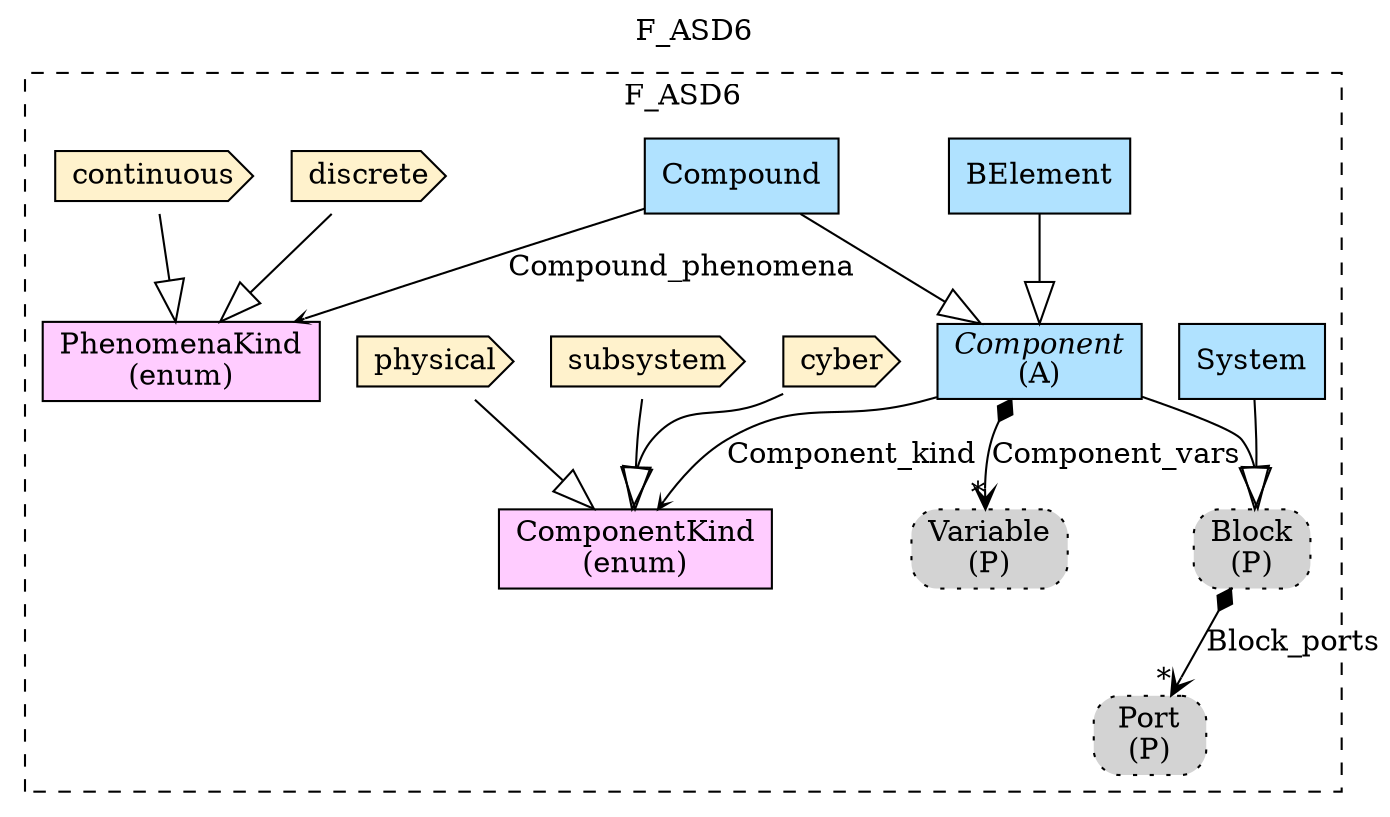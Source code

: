 digraph {graph[label=F_ASD6,labelloc=tl,labelfontsize=12];
subgraph cluster_F_ASD6{style=dashed;label=F_ASD6;
"PBlock"[shape=box,fillcolor=lightgray,style ="rounded,filled,dotted",label=<Block<br/>(P)>];
"PPort"[shape=box,fillcolor=lightgray,style ="rounded,filled,dotted",label=<Port<br/>(P)>];
"PVariable"[shape=box,fillcolor=lightgray,style ="rounded,filled,dotted",label=<Variable<br/>(P)>];
"System"[shape=record,fillcolor=lightskyblue1,style = filled,label="System"];
"Component"[shape=record,fillcolor=lightskyblue1,style = filled,label=<{<I>Component</I><br/>(A)}>];
"Compound"[shape=record,fillcolor=lightskyblue1,style = filled,label="Compound"];
"BElement"[shape=record,fillcolor=lightskyblue1,style = filled,label="BElement"];
"cyber"[shape=cds,fillcolor="#FFF2CC",style = filled,label="cyber"];
"subsystem"[shape=cds,fillcolor="#FFF2CC",style = filled,label="subsystem"];
"physical"[shape=cds,fillcolor="#FFF2CC",style = filled,label="physical"];
"ComponentKind"[shape=record,fillcolor="#FFCCFF",style = filled,label="ComponentKind\l(enum)"];
"discrete"[shape=cds,fillcolor="#FFF2CC",style = filled,label="discrete"];
"continuous"[shape=cds,fillcolor="#FFF2CC",style = filled,label="continuous"];
"PhenomenaKind"[shape=record,fillcolor="#FFCCFF",style = filled,label="PhenomenaKind\l(enum)"];

"System"->"PBlock"[arrowhead=onormal,arrowsize=2.0];
"Component"->"PBlock"[arrowhead=onormal,arrowsize=2.0];
"PBlock"->"PPort"[label="Block_ports",arrowhead=vee,arrowtail=diamond,dir=both,headlabel="*"];
"Component"->"PVariable"[label="Component_vars",arrowhead=vee,arrowtail=diamond,dir=both,headlabel="*"];
"Compound"->"Component"[arrowhead=onormal,arrowsize=2.0];
"BElement"->"Component"[arrowhead=onormal,arrowsize=2.0];
"cyber"->"ComponentKind"[arrowhead=onormal,arrowsize=2.0];
"subsystem"->"ComponentKind"[arrowhead=onormal,arrowsize=2.0];
"physical"->"ComponentKind"[arrowhead=onormal,arrowsize=2.0];
"Component"->"ComponentKind"[label="Component_kind",arrowhead=vee,headlabel="",arrowsize=.5];
"discrete"->"PhenomenaKind"[arrowhead=onormal,arrowsize=2.0];
"continuous"->"PhenomenaKind"[arrowhead=onormal,arrowsize=2.0];
"Compound"->"PhenomenaKind"[label="Compound_phenomena",arrowhead=vee,headlabel="",arrowsize=.5];

}



}